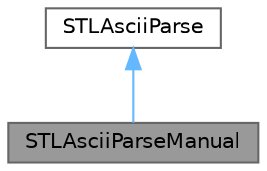 digraph "STLAsciiParseManual"
{
 // LATEX_PDF_SIZE
  bgcolor="transparent";
  edge [fontname=Helvetica,fontsize=10,labelfontname=Helvetica,labelfontsize=10];
  node [fontname=Helvetica,fontsize=10,shape=box,height=0.2,width=0.4];
  Node1 [id="Node000001",label="STLAsciiParseManual",height=0.2,width=0.4,color="gray40", fillcolor="grey60", style="filled", fontcolor="black",tooltip=" "];
  Node2 -> Node1 [id="edge1_Node000001_Node000002",dir="back",color="steelblue1",style="solid",tooltip=" "];
  Node2 [id="Node000002",label="STLAsciiParse",height=0.2,width=0.4,color="gray40", fillcolor="white", style="filled",URL="$classFoam_1_1Detail_1_1STLAsciiParse.html",tooltip="Internal class used when parsing STL ASCII format."];
}
